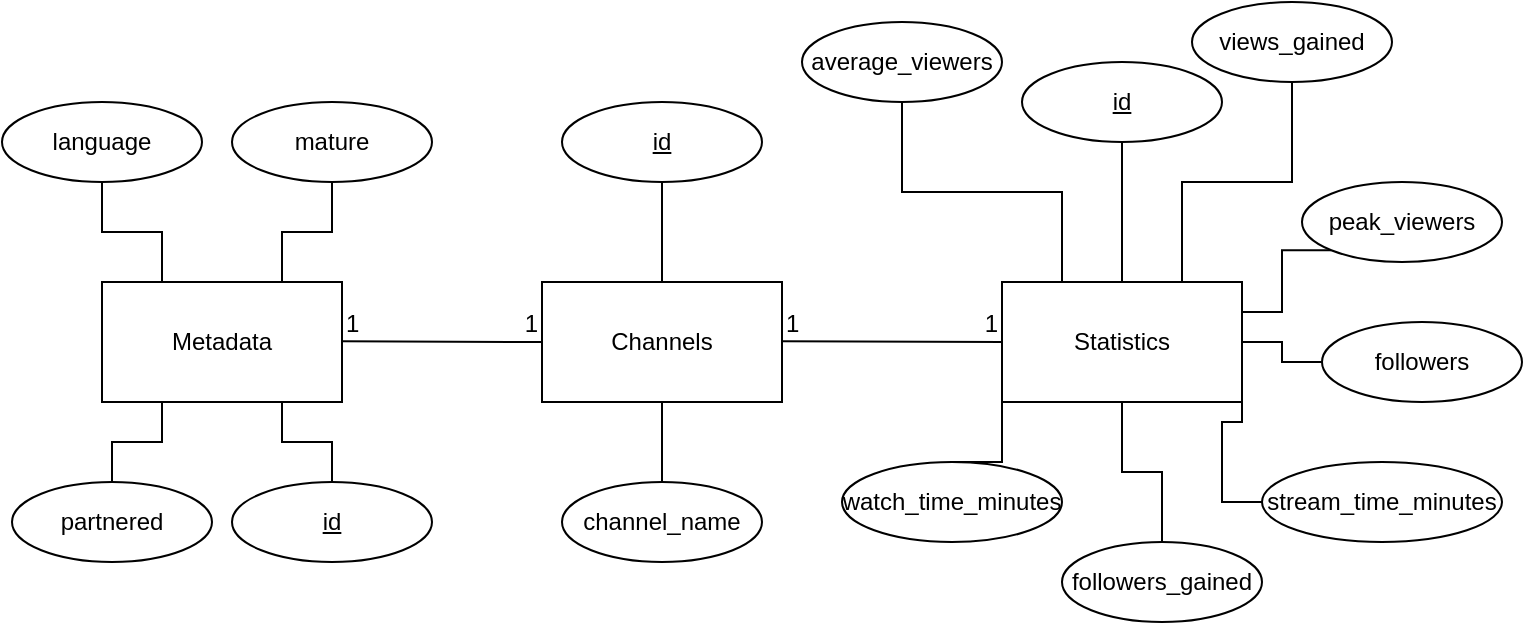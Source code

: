 <mxfile version="24.2.8" type="github">
  <diagram name="Page-1" id="RsbpstBdeYaI3uLPqy3J">
    <mxGraphModel dx="730" dy="403" grid="1" gridSize="10" guides="1" tooltips="1" connect="1" arrows="1" fold="1" page="1" pageScale="1" pageWidth="850" pageHeight="400" math="0" shadow="0">
      <root>
        <mxCell id="0" />
        <mxCell id="1" parent="0" />
        <mxCell id="Aa7IE_unNv0BqzbSFBqd-1" value="&lt;div&gt;Channels&lt;/div&gt;" style="rounded=0;whiteSpace=wrap;html=1;" vertex="1" parent="1">
          <mxGeometry x="315" y="170" width="120" height="60" as="geometry" />
        </mxCell>
        <mxCell id="Aa7IE_unNv0BqzbSFBqd-2" value="&lt;div&gt;Metadata&lt;/div&gt;" style="rounded=0;whiteSpace=wrap;html=1;" vertex="1" parent="1">
          <mxGeometry x="95" y="170" width="120" height="60" as="geometry" />
        </mxCell>
        <mxCell id="Aa7IE_unNv0BqzbSFBqd-3" value="Statistics" style="rounded=0;whiteSpace=wrap;html=1;" vertex="1" parent="1">
          <mxGeometry x="545" y="170" width="120" height="60" as="geometry" />
        </mxCell>
        <mxCell id="Aa7IE_unNv0BqzbSFBqd-31" style="edgeStyle=orthogonalEdgeStyle;rounded=0;orthogonalLoop=1;jettySize=auto;html=1;exitX=0.5;exitY=1;exitDx=0;exitDy=0;endArrow=none;endFill=0;" edge="1" parent="1" source="Aa7IE_unNv0BqzbSFBqd-4" target="Aa7IE_unNv0BqzbSFBqd-1">
          <mxGeometry relative="1" as="geometry" />
        </mxCell>
        <mxCell id="Aa7IE_unNv0BqzbSFBqd-4" value="&lt;div&gt;id&lt;/div&gt;" style="ellipse;whiteSpace=wrap;html=1;align=center;fontStyle=4;" vertex="1" parent="1">
          <mxGeometry x="325" y="80" width="100" height="40" as="geometry" />
        </mxCell>
        <mxCell id="Aa7IE_unNv0BqzbSFBqd-32" style="edgeStyle=orthogonalEdgeStyle;rounded=0;orthogonalLoop=1;jettySize=auto;html=1;exitX=0.5;exitY=0;exitDx=0;exitDy=0;entryX=0.5;entryY=1;entryDx=0;entryDy=0;endArrow=none;endFill=0;" edge="1" parent="1" source="Aa7IE_unNv0BqzbSFBqd-7" target="Aa7IE_unNv0BqzbSFBqd-1">
          <mxGeometry relative="1" as="geometry" />
        </mxCell>
        <mxCell id="Aa7IE_unNv0BqzbSFBqd-7" value="&lt;div&gt;channel_name&lt;/div&gt;" style="ellipse;whiteSpace=wrap;html=1;align=center;" vertex="1" parent="1">
          <mxGeometry x="325" y="270" width="100" height="40" as="geometry" />
        </mxCell>
        <mxCell id="Aa7IE_unNv0BqzbSFBqd-30" style="edgeStyle=orthogonalEdgeStyle;rounded=0;orthogonalLoop=1;jettySize=auto;html=1;exitX=0.5;exitY=0;exitDx=0;exitDy=0;entryX=0.75;entryY=1;entryDx=0;entryDy=0;endArrow=none;endFill=0;" edge="1" parent="1" source="Aa7IE_unNv0BqzbSFBqd-8" target="Aa7IE_unNv0BqzbSFBqd-2">
          <mxGeometry relative="1" as="geometry" />
        </mxCell>
        <mxCell id="Aa7IE_unNv0BqzbSFBqd-8" value="&lt;div&gt;id&lt;/div&gt;" style="ellipse;whiteSpace=wrap;html=1;align=center;fontStyle=4;" vertex="1" parent="1">
          <mxGeometry x="160" y="270" width="100" height="40" as="geometry" />
        </mxCell>
        <mxCell id="Aa7IE_unNv0BqzbSFBqd-29" style="edgeStyle=orthogonalEdgeStyle;rounded=0;orthogonalLoop=1;jettySize=auto;html=1;exitX=0.5;exitY=0;exitDx=0;exitDy=0;entryX=0.25;entryY=1;entryDx=0;entryDy=0;endArrow=none;endFill=0;" edge="1" parent="1" source="Aa7IE_unNv0BqzbSFBqd-9" target="Aa7IE_unNv0BqzbSFBqd-2">
          <mxGeometry relative="1" as="geometry" />
        </mxCell>
        <mxCell id="Aa7IE_unNv0BqzbSFBqd-9" value="partnered" style="ellipse;whiteSpace=wrap;html=1;align=center;" vertex="1" parent="1">
          <mxGeometry x="50" y="270" width="100" height="40" as="geometry" />
        </mxCell>
        <mxCell id="Aa7IE_unNv0BqzbSFBqd-28" style="edgeStyle=orthogonalEdgeStyle;rounded=0;orthogonalLoop=1;jettySize=auto;html=1;exitX=0.5;exitY=1;exitDx=0;exitDy=0;entryX=0.75;entryY=0;entryDx=0;entryDy=0;endArrow=none;endFill=0;" edge="1" parent="1" source="Aa7IE_unNv0BqzbSFBqd-10" target="Aa7IE_unNv0BqzbSFBqd-2">
          <mxGeometry relative="1" as="geometry" />
        </mxCell>
        <mxCell id="Aa7IE_unNv0BqzbSFBqd-10" value="mature" style="ellipse;whiteSpace=wrap;html=1;align=center;" vertex="1" parent="1">
          <mxGeometry x="160" y="80" width="100" height="40" as="geometry" />
        </mxCell>
        <mxCell id="Aa7IE_unNv0BqzbSFBqd-27" style="edgeStyle=orthogonalEdgeStyle;rounded=0;orthogonalLoop=1;jettySize=auto;html=1;exitX=0.5;exitY=1;exitDx=0;exitDy=0;entryX=0.25;entryY=0;entryDx=0;entryDy=0;endArrow=none;endFill=0;" edge="1" parent="1" source="Aa7IE_unNv0BqzbSFBqd-11" target="Aa7IE_unNv0BqzbSFBqd-2">
          <mxGeometry relative="1" as="geometry" />
        </mxCell>
        <mxCell id="Aa7IE_unNv0BqzbSFBqd-11" value="language" style="ellipse;whiteSpace=wrap;html=1;align=center;" vertex="1" parent="1">
          <mxGeometry x="45" y="80" width="100" height="40" as="geometry" />
        </mxCell>
        <mxCell id="Aa7IE_unNv0BqzbSFBqd-39" style="edgeStyle=orthogonalEdgeStyle;rounded=0;orthogonalLoop=1;jettySize=auto;html=1;exitX=0.5;exitY=0;exitDx=0;exitDy=0;entryX=0;entryY=1;entryDx=0;entryDy=0;endArrow=none;endFill=0;" edge="1" parent="1" source="Aa7IE_unNv0BqzbSFBqd-12" target="Aa7IE_unNv0BqzbSFBqd-3">
          <mxGeometry relative="1" as="geometry" />
        </mxCell>
        <mxCell id="Aa7IE_unNv0BqzbSFBqd-12" value="watch_time_minutes" style="ellipse;whiteSpace=wrap;html=1;align=center;" vertex="1" parent="1">
          <mxGeometry x="465" y="260" width="110" height="40" as="geometry" />
        </mxCell>
        <mxCell id="Aa7IE_unNv0BqzbSFBqd-37" style="edgeStyle=orthogonalEdgeStyle;rounded=0;orthogonalLoop=1;jettySize=auto;html=1;exitX=0;exitY=0.5;exitDx=0;exitDy=0;entryX=1;entryY=1;entryDx=0;entryDy=0;endArrow=none;endFill=0;" edge="1" parent="1" source="Aa7IE_unNv0BqzbSFBqd-13" target="Aa7IE_unNv0BqzbSFBqd-3">
          <mxGeometry relative="1" as="geometry" />
        </mxCell>
        <mxCell id="Aa7IE_unNv0BqzbSFBqd-13" value="stream_time_minutes" style="ellipse;whiteSpace=wrap;html=1;align=center;" vertex="1" parent="1">
          <mxGeometry x="675" y="260" width="120" height="40" as="geometry" />
        </mxCell>
        <mxCell id="Aa7IE_unNv0BqzbSFBqd-35" style="edgeStyle=orthogonalEdgeStyle;rounded=0;orthogonalLoop=1;jettySize=auto;html=1;exitX=0;exitY=1;exitDx=0;exitDy=0;entryX=1;entryY=0.25;entryDx=0;entryDy=0;endArrow=none;endFill=0;" edge="1" parent="1" source="Aa7IE_unNv0BqzbSFBqd-15" target="Aa7IE_unNv0BqzbSFBqd-3">
          <mxGeometry relative="1" as="geometry">
            <Array as="points">
              <mxPoint x="685" y="154" />
              <mxPoint x="685" y="185" />
            </Array>
          </mxGeometry>
        </mxCell>
        <mxCell id="Aa7IE_unNv0BqzbSFBqd-15" value="peak_viewers" style="ellipse;whiteSpace=wrap;html=1;align=center;" vertex="1" parent="1">
          <mxGeometry x="695" y="120" width="100" height="40" as="geometry" />
        </mxCell>
        <mxCell id="Aa7IE_unNv0BqzbSFBqd-33" style="edgeStyle=orthogonalEdgeStyle;rounded=0;orthogonalLoop=1;jettySize=auto;html=1;exitX=0.5;exitY=1;exitDx=0;exitDy=0;entryX=0.25;entryY=0;entryDx=0;entryDy=0;endArrow=none;endFill=0;" edge="1" parent="1" source="Aa7IE_unNv0BqzbSFBqd-16" target="Aa7IE_unNv0BqzbSFBqd-3">
          <mxGeometry relative="1" as="geometry" />
        </mxCell>
        <mxCell id="Aa7IE_unNv0BqzbSFBqd-16" value="average_viewers" style="ellipse;whiteSpace=wrap;html=1;align=center;" vertex="1" parent="1">
          <mxGeometry x="445" y="40" width="100" height="40" as="geometry" />
        </mxCell>
        <mxCell id="Aa7IE_unNv0BqzbSFBqd-34" style="edgeStyle=orthogonalEdgeStyle;rounded=0;orthogonalLoop=1;jettySize=auto;html=1;exitX=0.5;exitY=1;exitDx=0;exitDy=0;entryX=0.75;entryY=0;entryDx=0;entryDy=0;endArrow=none;endFill=0;" edge="1" parent="1" source="Aa7IE_unNv0BqzbSFBqd-17" target="Aa7IE_unNv0BqzbSFBqd-3">
          <mxGeometry relative="1" as="geometry" />
        </mxCell>
        <mxCell id="Aa7IE_unNv0BqzbSFBqd-17" value="views_gained" style="ellipse;whiteSpace=wrap;html=1;align=center;" vertex="1" parent="1">
          <mxGeometry x="640" y="30" width="100" height="40" as="geometry" />
        </mxCell>
        <mxCell id="Aa7IE_unNv0BqzbSFBqd-36" style="edgeStyle=orthogonalEdgeStyle;rounded=0;orthogonalLoop=1;jettySize=auto;html=1;exitX=0;exitY=0.5;exitDx=0;exitDy=0;endArrow=none;endFill=0;" edge="1" parent="1" source="Aa7IE_unNv0BqzbSFBqd-18" target="Aa7IE_unNv0BqzbSFBqd-3">
          <mxGeometry relative="1" as="geometry" />
        </mxCell>
        <mxCell id="Aa7IE_unNv0BqzbSFBqd-18" value="followers" style="ellipse;whiteSpace=wrap;html=1;align=center;" vertex="1" parent="1">
          <mxGeometry x="705" y="190" width="100" height="40" as="geometry" />
        </mxCell>
        <mxCell id="Aa7IE_unNv0BqzbSFBqd-38" style="edgeStyle=orthogonalEdgeStyle;rounded=0;orthogonalLoop=1;jettySize=auto;html=1;exitX=0.5;exitY=0;exitDx=0;exitDy=0;entryX=0.5;entryY=1;entryDx=0;entryDy=0;endArrow=none;endFill=0;" edge="1" parent="1" source="Aa7IE_unNv0BqzbSFBqd-19" target="Aa7IE_unNv0BqzbSFBqd-3">
          <mxGeometry relative="1" as="geometry" />
        </mxCell>
        <mxCell id="Aa7IE_unNv0BqzbSFBqd-19" value="followers_gained" style="ellipse;whiteSpace=wrap;html=1;align=center;" vertex="1" parent="1">
          <mxGeometry x="575" y="300" width="100" height="40" as="geometry" />
        </mxCell>
        <mxCell id="Aa7IE_unNv0BqzbSFBqd-20" value="" style="endArrow=none;html=1;rounded=0;entryX=0;entryY=0.5;entryDx=0;entryDy=0;" edge="1" parent="1" target="Aa7IE_unNv0BqzbSFBqd-1">
          <mxGeometry relative="1" as="geometry">
            <mxPoint x="215" y="199.66" as="sourcePoint" />
            <mxPoint x="305" y="200" as="targetPoint" />
          </mxGeometry>
        </mxCell>
        <mxCell id="Aa7IE_unNv0BqzbSFBqd-21" value="1" style="resizable=0;html=1;whiteSpace=wrap;align=left;verticalAlign=bottom;" connectable="0" vertex="1" parent="Aa7IE_unNv0BqzbSFBqd-20">
          <mxGeometry x="-1" relative="1" as="geometry" />
        </mxCell>
        <mxCell id="Aa7IE_unNv0BqzbSFBqd-22" value="1" style="resizable=0;html=1;whiteSpace=wrap;align=right;verticalAlign=bottom;" connectable="0" vertex="1" parent="Aa7IE_unNv0BqzbSFBqd-20">
          <mxGeometry x="1" relative="1" as="geometry" />
        </mxCell>
        <mxCell id="Aa7IE_unNv0BqzbSFBqd-23" value="" style="endArrow=none;html=1;rounded=0;" edge="1" parent="1">
          <mxGeometry relative="1" as="geometry">
            <mxPoint x="435" y="199.66" as="sourcePoint" />
            <mxPoint x="545" y="200" as="targetPoint" />
          </mxGeometry>
        </mxCell>
        <mxCell id="Aa7IE_unNv0BqzbSFBqd-24" value="1" style="resizable=0;html=1;whiteSpace=wrap;align=left;verticalAlign=bottom;" connectable="0" vertex="1" parent="Aa7IE_unNv0BqzbSFBqd-23">
          <mxGeometry x="-1" relative="1" as="geometry" />
        </mxCell>
        <mxCell id="Aa7IE_unNv0BqzbSFBqd-25" value="1" style="resizable=0;html=1;whiteSpace=wrap;align=right;verticalAlign=bottom;" connectable="0" vertex="1" parent="Aa7IE_unNv0BqzbSFBqd-23">
          <mxGeometry x="1" relative="1" as="geometry" />
        </mxCell>
        <mxCell id="Aa7IE_unNv0BqzbSFBqd-43" style="edgeStyle=orthogonalEdgeStyle;rounded=0;orthogonalLoop=1;jettySize=auto;html=1;exitX=0.5;exitY=1;exitDx=0;exitDy=0;entryX=0.5;entryY=0;entryDx=0;entryDy=0;endArrow=none;endFill=0;" edge="1" parent="1" source="Aa7IE_unNv0BqzbSFBqd-42" target="Aa7IE_unNv0BqzbSFBqd-3">
          <mxGeometry relative="1" as="geometry" />
        </mxCell>
        <mxCell id="Aa7IE_unNv0BqzbSFBqd-42" value="&lt;div&gt;id&lt;/div&gt;" style="ellipse;whiteSpace=wrap;html=1;align=center;fontStyle=4;" vertex="1" parent="1">
          <mxGeometry x="555" y="60" width="100" height="40" as="geometry" />
        </mxCell>
      </root>
    </mxGraphModel>
  </diagram>
</mxfile>
